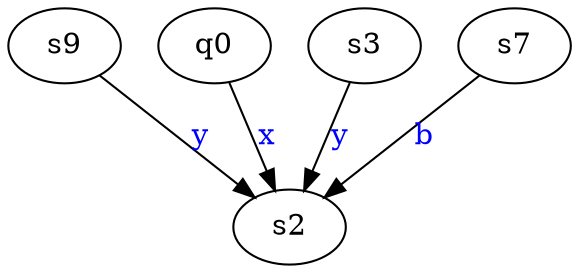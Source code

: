 digraph G {
	"s9"->"s2"[ label=<<font color="blue">y</font>> ];
	"q0"->"s2"[ label=<<font color="blue">x</font>> ];
	"s3"->"s2"[ label=<<font color="blue">y</font>> ];
	"s7"->"s2"[ label=<<font color="blue">b</font>> ];
	"q0";
	"s2";
	"s3";
	"s7";
	"s9";

}
